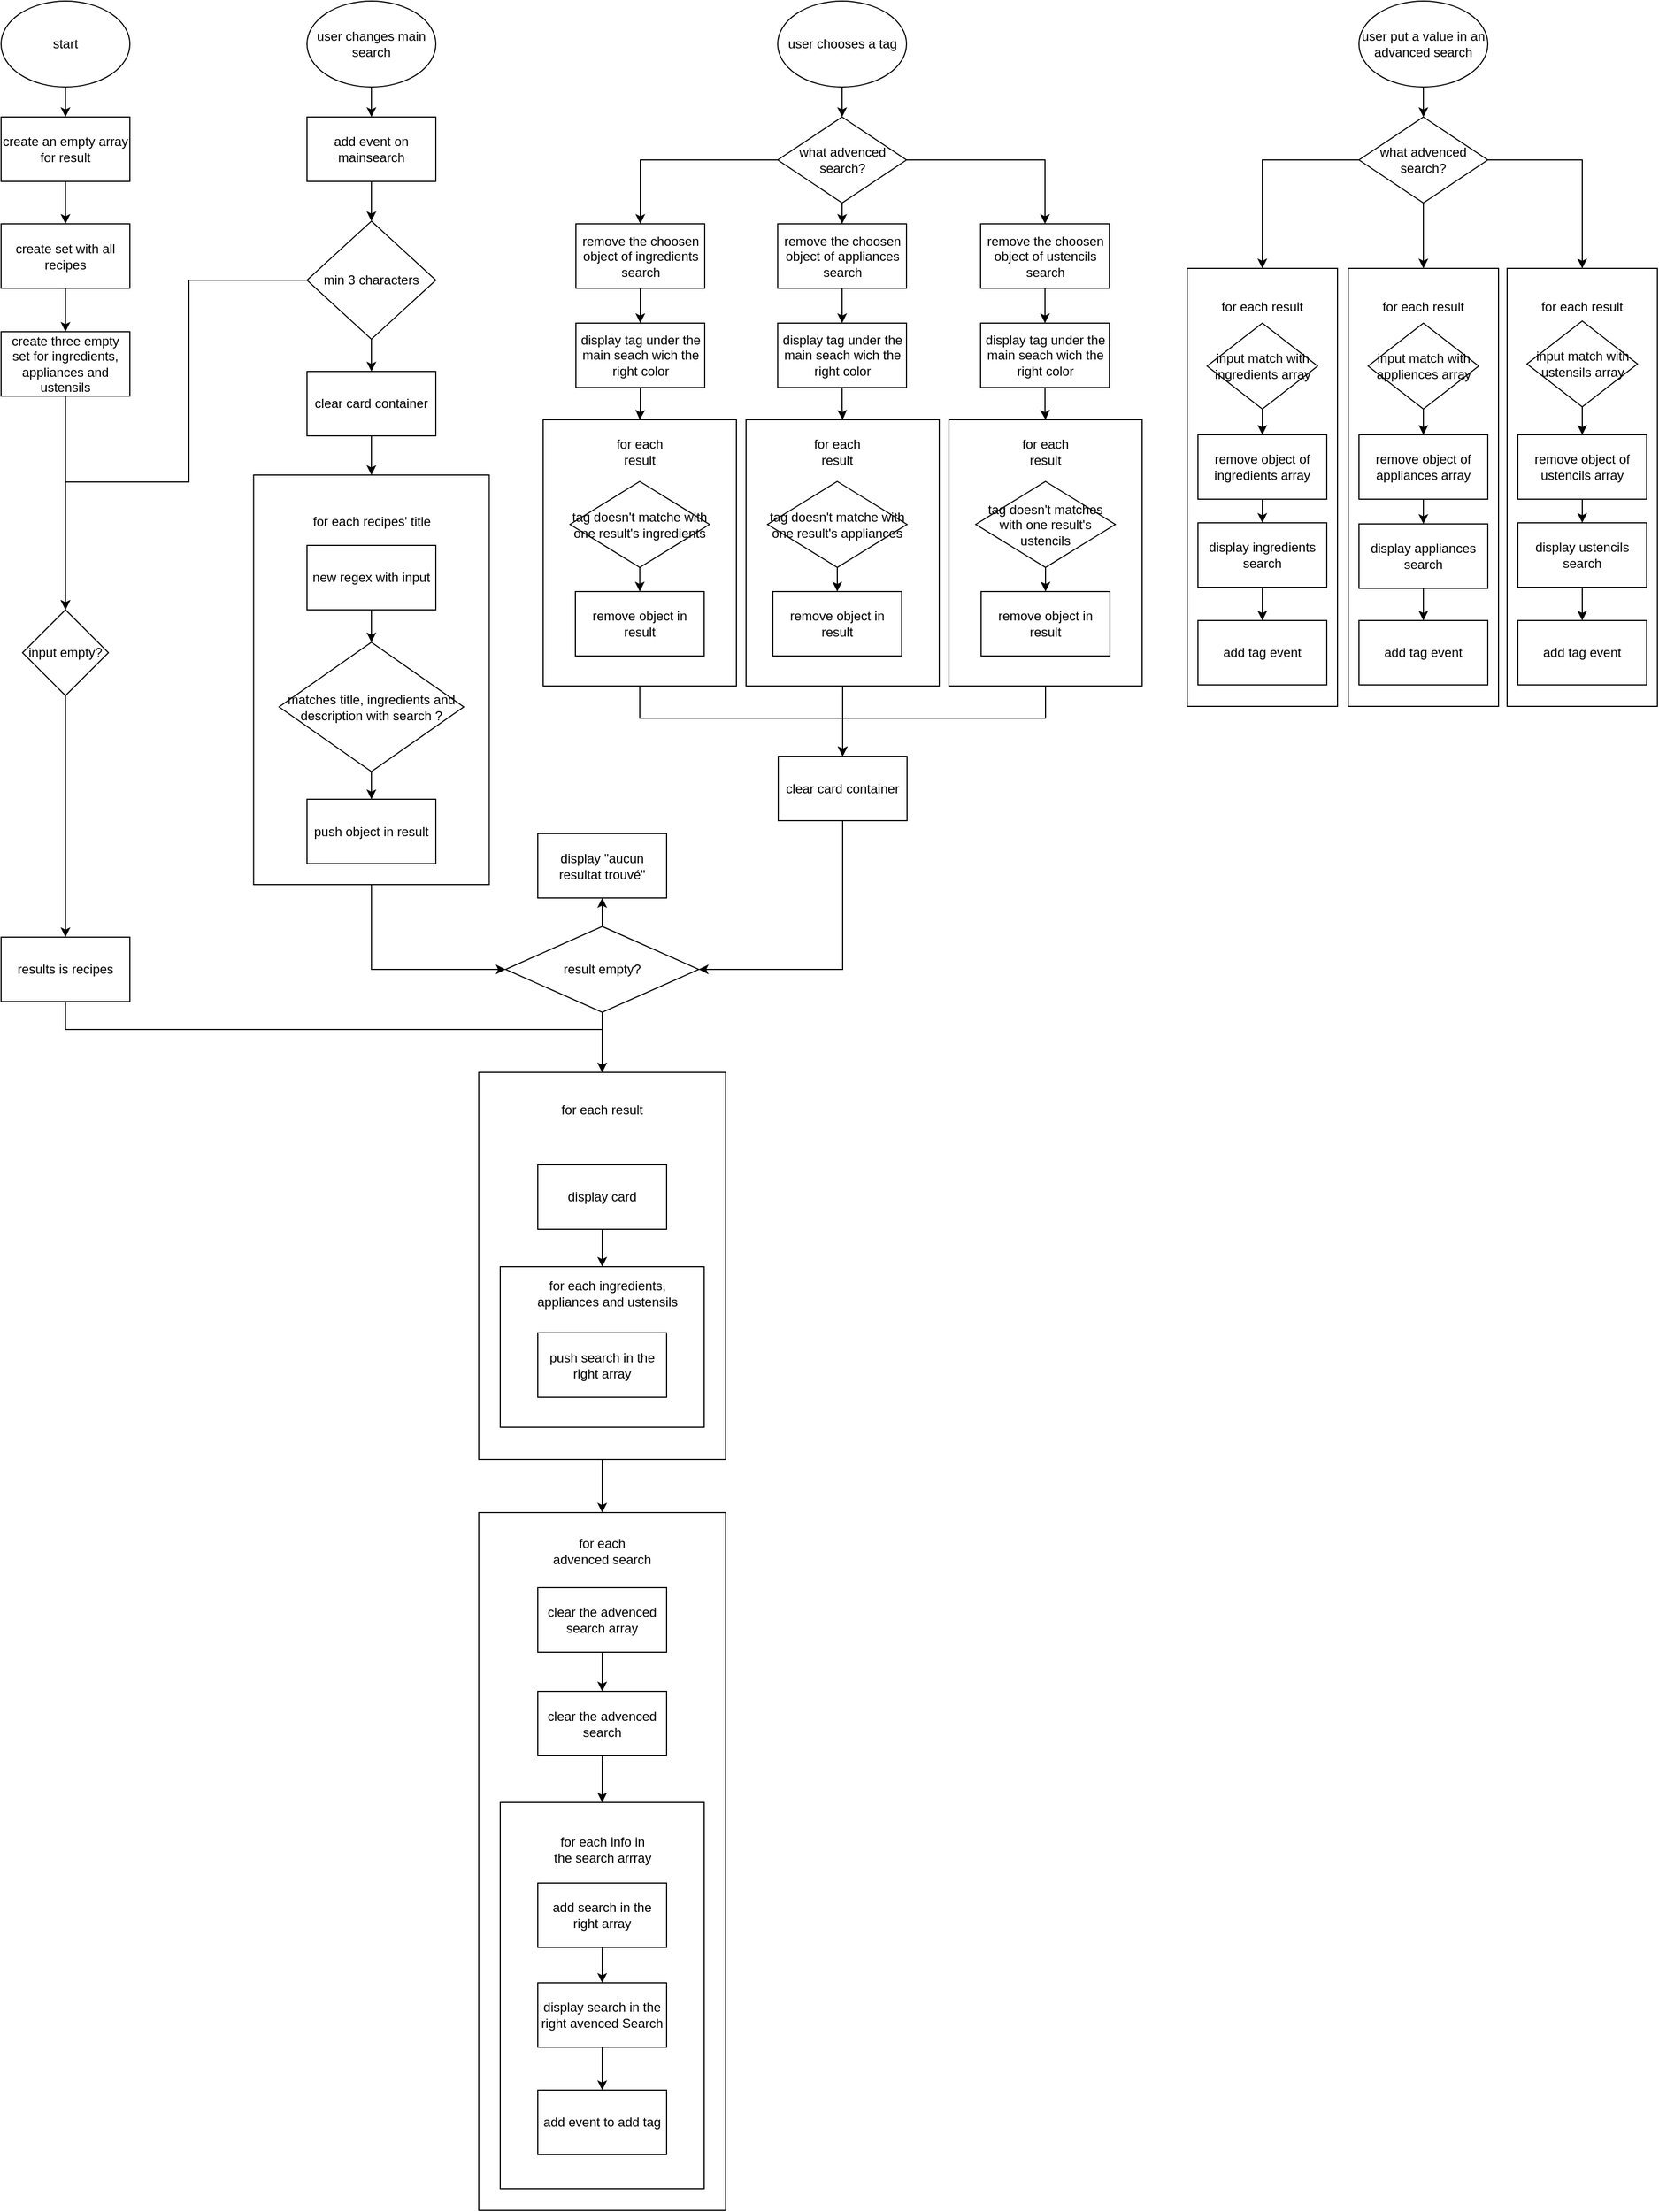 <mxfile version="20.4.0" type="github">
  <diagram id="KbriIt30uOO37H-ZtImf" name="Page-1">
    <mxGraphModel dx="2489" dy="820" grid="1" gridSize="10" guides="1" tooltips="1" connect="1" arrows="1" fold="1" page="1" pageScale="1" pageWidth="827" pageHeight="1169" math="0" shadow="0">
      <root>
        <mxCell id="0" />
        <mxCell id="1" parent="0" />
        <mxCell id="GD-EkiWeGUSdNPSbv1ui-60" value="" style="rounded=0;whiteSpace=wrap;html=1;" parent="1" vertex="1">
          <mxGeometry x="-300" y="1460" width="230" height="650" as="geometry" />
        </mxCell>
        <mxCell id="GD-EkiWeGUSdNPSbv1ui-61" value="" style="rounded=0;whiteSpace=wrap;html=1;" parent="1" vertex="1">
          <mxGeometry x="-280" y="1730" width="190" height="360" as="geometry" />
        </mxCell>
        <mxCell id="bPRLNc360k0DfY17XezS-25" value="" style="rounded=0;whiteSpace=wrap;html=1;" parent="1" vertex="1">
          <mxGeometry x="658" y="301" width="140" height="408" as="geometry" />
        </mxCell>
        <mxCell id="GD-EkiWeGUSdNPSbv1ui-105" style="edgeStyle=orthogonalEdgeStyle;rounded=0;orthogonalLoop=1;jettySize=auto;html=1;entryX=0.5;entryY=0;entryDx=0;entryDy=0;" parent="1" source="zv52WW57KOoIMXaIdccj-19" target="zv52WW57KOoIMXaIdccj-35" edge="1">
          <mxGeometry relative="1" as="geometry" />
        </mxCell>
        <mxCell id="zv52WW57KOoIMXaIdccj-19" value="" style="rounded=0;whiteSpace=wrap;html=1;" parent="1" vertex="1">
          <mxGeometry x="-51" y="442" width="180" height="248" as="geometry" />
        </mxCell>
        <mxCell id="GD-EkiWeGUSdNPSbv1ui-104" style="edgeStyle=orthogonalEdgeStyle;rounded=0;orthogonalLoop=1;jettySize=auto;html=1;entryX=0.5;entryY=0;entryDx=0;entryDy=0;" parent="1" source="zv52WW57KOoIMXaIdccj-16" target="zv52WW57KOoIMXaIdccj-35" edge="1">
          <mxGeometry relative="1" as="geometry">
            <Array as="points">
              <mxPoint x="228" y="720" />
              <mxPoint x="39" y="720" />
            </Array>
          </mxGeometry>
        </mxCell>
        <mxCell id="zv52WW57KOoIMXaIdccj-16" value="" style="rounded=0;whiteSpace=wrap;html=1;" parent="1" vertex="1">
          <mxGeometry x="138" y="442" width="180" height="248" as="geometry" />
        </mxCell>
        <mxCell id="mqzrhjDpJZkHIh7zGOP2-17" style="edgeStyle=orthogonalEdgeStyle;rounded=0;orthogonalLoop=1;jettySize=auto;html=1;entryX=0.5;entryY=0;entryDx=0;entryDy=0;" parent="1" source="mqzrhjDpJZkHIh7zGOP2-1" target="mqzrhjDpJZkHIh7zGOP2-12" edge="1">
          <mxGeometry relative="1" as="geometry" />
        </mxCell>
        <mxCell id="mqzrhjDpJZkHIh7zGOP2-1" value="&lt;div&gt;create set with all recipes&lt;/div&gt;" style="rounded=0;whiteSpace=wrap;html=1;" parent="1" vertex="1">
          <mxGeometry x="-745" y="259.5" width="120" height="60" as="geometry" />
        </mxCell>
        <mxCell id="P4Hiy-ss6rEzcvfLYkJp-1" style="edgeStyle=orthogonalEdgeStyle;rounded=0;orthogonalLoop=1;jettySize=auto;html=1;entryX=0.5;entryY=0;entryDx=0;entryDy=0;" parent="1" source="mqzrhjDpJZkHIh7zGOP2-12" target="r9mYrRiKWhC7KIq7iUfw-1" edge="1">
          <mxGeometry relative="1" as="geometry">
            <mxPoint x="-770" y="910" as="targetPoint" />
          </mxGeometry>
        </mxCell>
        <mxCell id="mqzrhjDpJZkHIh7zGOP2-12" value="create three empty set for ingredients, appliances and ustensils" style="rounded=0;whiteSpace=wrap;html=1;" parent="1" vertex="1">
          <mxGeometry x="-745" y="360" width="120" height="60" as="geometry" />
        </mxCell>
        <mxCell id="zv52WW57KOoIMXaIdccj-59" style="edgeStyle=orthogonalEdgeStyle;rounded=0;orthogonalLoop=1;jettySize=auto;html=1;entryX=0.5;entryY=0;entryDx=0;entryDy=0;" parent="1" source="mqzrhjDpJZkHIh7zGOP2-23" target="mqzrhjDpJZkHIh7zGOP2-1" edge="1">
          <mxGeometry relative="1" as="geometry" />
        </mxCell>
        <mxCell id="mqzrhjDpJZkHIh7zGOP2-23" value="create an empty array for result" style="rounded=0;whiteSpace=wrap;html=1;" parent="1" vertex="1">
          <mxGeometry x="-745" y="160" width="120" height="60" as="geometry" />
        </mxCell>
        <mxCell id="GD-EkiWeGUSdNPSbv1ui-90" style="edgeStyle=orthogonalEdgeStyle;rounded=0;orthogonalLoop=1;jettySize=auto;html=1;entryX=0;entryY=0.5;entryDx=0;entryDy=0;" parent="1" source="mqzrhjDpJZkHIh7zGOP2-24" target="mqzrhjDpJZkHIh7zGOP2-35" edge="1">
          <mxGeometry relative="1" as="geometry">
            <Array as="points">
              <mxPoint x="-400" y="954" />
            </Array>
          </mxGeometry>
        </mxCell>
        <mxCell id="mqzrhjDpJZkHIh7zGOP2-24" value="" style="rounded=0;whiteSpace=wrap;html=1;" parent="1" vertex="1">
          <mxGeometry x="-509.75" y="493.5" width="219.5" height="381.5" as="geometry" />
        </mxCell>
        <mxCell id="P4Hiy-ss6rEzcvfLYkJp-2" style="edgeStyle=orthogonalEdgeStyle;rounded=0;orthogonalLoop=1;jettySize=auto;html=1;" parent="1" source="mqzrhjDpJZkHIh7zGOP2-25" target="mqzrhjDpJZkHIh7zGOP2-29" edge="1">
          <mxGeometry relative="1" as="geometry" />
        </mxCell>
        <mxCell id="mqzrhjDpJZkHIh7zGOP2-25" value="user changes main search" style="ellipse;whiteSpace=wrap;html=1;" parent="1" vertex="1">
          <mxGeometry x="-460" y="52" width="120" height="80" as="geometry" />
        </mxCell>
        <mxCell id="zv52WW57KOoIMXaIdccj-37" style="edgeStyle=orthogonalEdgeStyle;rounded=0;orthogonalLoop=1;jettySize=auto;html=1;entryX=0.5;entryY=0;entryDx=0;entryDy=0;" parent="1" source="mqzrhjDpJZkHIh7zGOP2-26" target="mqzrhjDpJZkHIh7zGOP2-55" edge="1">
          <mxGeometry relative="1" as="geometry" />
        </mxCell>
        <mxCell id="GD-EkiWeGUSdNPSbv1ui-56" style="edgeStyle=orthogonalEdgeStyle;rounded=0;orthogonalLoop=1;jettySize=auto;html=1;entryX=0.5;entryY=0;entryDx=0;entryDy=0;" parent="1" source="mqzrhjDpJZkHIh7zGOP2-26" target="r9mYrRiKWhC7KIq7iUfw-1" edge="1">
          <mxGeometry relative="1" as="geometry">
            <Array as="points">
              <mxPoint x="-570" y="312" />
              <mxPoint x="-570" y="500" />
              <mxPoint x="-685" y="500" />
            </Array>
          </mxGeometry>
        </mxCell>
        <mxCell id="mqzrhjDpJZkHIh7zGOP2-26" value="min 3 characters" style="rhombus;whiteSpace=wrap;html=1;" parent="1" vertex="1">
          <mxGeometry x="-460" y="257" width="120" height="110" as="geometry" />
        </mxCell>
        <mxCell id="lksnL9UNUMyLh9PCi_Ay-3" style="edgeStyle=orthogonalEdgeStyle;rounded=0;orthogonalLoop=1;jettySize=auto;html=1;" parent="1" source="mqzrhjDpJZkHIh7zGOP2-28" target="mqzrhjDpJZkHIh7zGOP2-23" edge="1">
          <mxGeometry relative="1" as="geometry" />
        </mxCell>
        <mxCell id="mqzrhjDpJZkHIh7zGOP2-28" value="start" style="ellipse;whiteSpace=wrap;html=1;" parent="1" vertex="1">
          <mxGeometry x="-745" y="52" width="120" height="80" as="geometry" />
        </mxCell>
        <mxCell id="P4Hiy-ss6rEzcvfLYkJp-3" style="edgeStyle=orthogonalEdgeStyle;rounded=0;orthogonalLoop=1;jettySize=auto;html=1;" parent="1" source="mqzrhjDpJZkHIh7zGOP2-29" target="mqzrhjDpJZkHIh7zGOP2-26" edge="1">
          <mxGeometry relative="1" as="geometry" />
        </mxCell>
        <mxCell id="mqzrhjDpJZkHIh7zGOP2-29" value="add event on mainsearch" style="rounded=0;whiteSpace=wrap;html=1;" parent="1" vertex="1">
          <mxGeometry x="-460" y="160" width="120" height="60" as="geometry" />
        </mxCell>
        <mxCell id="mqzrhjDpJZkHIh7zGOP2-30" value="for each recipes&#39; title" style="text;html=1;strokeColor=none;fillColor=none;align=center;verticalAlign=middle;whiteSpace=wrap;rounded=0;" parent="1" vertex="1">
          <mxGeometry x="-464.5" y="522" width="129" height="30" as="geometry" />
        </mxCell>
        <mxCell id="GD-EkiWeGUSdNPSbv1ui-3" style="edgeStyle=orthogonalEdgeStyle;rounded=0;orthogonalLoop=1;jettySize=auto;html=1;entryX=0.5;entryY=0;entryDx=0;entryDy=0;" parent="1" source="mqzrhjDpJZkHIh7zGOP2-33" target="mqzrhjDpJZkHIh7zGOP2-34" edge="1">
          <mxGeometry relative="1" as="geometry" />
        </mxCell>
        <mxCell id="mqzrhjDpJZkHIh7zGOP2-33" value="matches title, ingredients and description with search ?" style="rhombus;whiteSpace=wrap;html=1;" parent="1" vertex="1">
          <mxGeometry x="-486" y="649.25" width="172" height="120.5" as="geometry" />
        </mxCell>
        <mxCell id="mqzrhjDpJZkHIh7zGOP2-34" value="push object in result" style="rounded=0;whiteSpace=wrap;html=1;" parent="1" vertex="1">
          <mxGeometry x="-460" y="795.5" width="120" height="60" as="geometry" />
        </mxCell>
        <mxCell id="GD-EkiWeGUSdNPSbv1ui-87" style="edgeStyle=orthogonalEdgeStyle;rounded=0;orthogonalLoop=1;jettySize=auto;html=1;exitX=0.5;exitY=1;exitDx=0;exitDy=0;entryX=0.5;entryY=0;entryDx=0;entryDy=0;" parent="1" source="mqzrhjDpJZkHIh7zGOP2-35" target="GD-EkiWeGUSdNPSbv1ui-29" edge="1">
          <mxGeometry relative="1" as="geometry" />
        </mxCell>
        <mxCell id="GD-EkiWeGUSdNPSbv1ui-88" style="edgeStyle=orthogonalEdgeStyle;rounded=0;orthogonalLoop=1;jettySize=auto;html=1;entryX=0.5;entryY=1;entryDx=0;entryDy=0;" parent="1" source="mqzrhjDpJZkHIh7zGOP2-35" target="mqzrhjDpJZkHIh7zGOP2-50" edge="1">
          <mxGeometry relative="1" as="geometry" />
        </mxCell>
        <mxCell id="mqzrhjDpJZkHIh7zGOP2-35" value="result empty?" style="rhombus;whiteSpace=wrap;html=1;" parent="1" vertex="1">
          <mxGeometry x="-275" y="914" width="180" height="80" as="geometry" />
        </mxCell>
        <mxCell id="mqzrhjDpJZkHIh7zGOP2-50" value="display &quot;aucun resultat trouvé&quot;" style="rounded=0;whiteSpace=wrap;html=1;" parent="1" vertex="1">
          <mxGeometry x="-245" y="827.5" width="120" height="60" as="geometry" />
        </mxCell>
        <mxCell id="zv52WW57KOoIMXaIdccj-38" style="edgeStyle=orthogonalEdgeStyle;rounded=0;orthogonalLoop=1;jettySize=auto;html=1;entryX=0.5;entryY=0;entryDx=0;entryDy=0;" parent="1" source="mqzrhjDpJZkHIh7zGOP2-55" target="mqzrhjDpJZkHIh7zGOP2-24" edge="1">
          <mxGeometry relative="1" as="geometry" />
        </mxCell>
        <mxCell id="mqzrhjDpJZkHIh7zGOP2-55" value="clear card container" style="rounded=0;whiteSpace=wrap;html=1;" parent="1" vertex="1">
          <mxGeometry x="-460" y="397" width="120" height="60" as="geometry" />
        </mxCell>
        <mxCell id="GD-EkiWeGUSdNPSbv1ui-1" style="edgeStyle=orthogonalEdgeStyle;rounded=0;orthogonalLoop=1;jettySize=auto;html=1;" parent="1" source="fjJYmc49j2NE75L-PbKI-1" target="bPRLNc360k0DfY17XezS-19" edge="1">
          <mxGeometry relative="1" as="geometry" />
        </mxCell>
        <mxCell id="fjJYmc49j2NE75L-PbKI-1" value="user put a value in an advanced search" style="ellipse;whiteSpace=wrap;html=1;" parent="1" vertex="1">
          <mxGeometry x="520" y="52" width="120" height="80" as="geometry" />
        </mxCell>
        <mxCell id="fjJYmc49j2NE75L-PbKI-5" value="" style="rounded=0;whiteSpace=wrap;html=1;" parent="1" vertex="1">
          <mxGeometry x="360" y="301" width="140" height="408" as="geometry" />
        </mxCell>
        <mxCell id="GD-EkiWeGUSdNPSbv1ui-6" style="edgeStyle=orthogonalEdgeStyle;rounded=0;orthogonalLoop=1;jettySize=auto;html=1;entryX=0.5;entryY=0;entryDx=0;entryDy=0;" parent="1" source="fjJYmc49j2NE75L-PbKI-4" target="bPRLNc360k0DfY17XezS-15" edge="1">
          <mxGeometry relative="1" as="geometry" />
        </mxCell>
        <mxCell id="fjJYmc49j2NE75L-PbKI-4" value="input match with ingredients array" style="rhombus;whiteSpace=wrap;html=1;" parent="1" vertex="1">
          <mxGeometry x="378.5" y="352" width="103" height="80" as="geometry" />
        </mxCell>
        <mxCell id="zv52WW57KOoIMXaIdccj-53" style="edgeStyle=orthogonalEdgeStyle;rounded=0;orthogonalLoop=1;jettySize=auto;html=1;" parent="1" source="fjJYmc49j2NE75L-PbKI-9" target="zv52WW57KOoIMXaIdccj-6" edge="1">
          <mxGeometry relative="1" as="geometry" />
        </mxCell>
        <mxCell id="fjJYmc49j2NE75L-PbKI-9" value="user chooses a tag" style="ellipse;whiteSpace=wrap;html=1;" parent="1" vertex="1">
          <mxGeometry x="-21.5" y="52" width="120" height="80" as="geometry" />
        </mxCell>
        <mxCell id="zv52WW57KOoIMXaIdccj-50" style="edgeStyle=orthogonalEdgeStyle;rounded=0;orthogonalLoop=1;jettySize=auto;html=1;entryX=0.5;entryY=0;entryDx=0;entryDy=0;" parent="1" source="fjJYmc49j2NE75L-PbKI-11" target="zv52WW57KOoIMXaIdccj-3" edge="1">
          <mxGeometry relative="1" as="geometry" />
        </mxCell>
        <mxCell id="fjJYmc49j2NE75L-PbKI-11" value="display tag under the main seach wich the right color" style="rounded=0;whiteSpace=wrap;html=1;" parent="1" vertex="1">
          <mxGeometry x="-209.5" y="352" width="120" height="60" as="geometry" />
        </mxCell>
        <mxCell id="zv52WW57KOoIMXaIdccj-44" style="edgeStyle=orthogonalEdgeStyle;rounded=0;orthogonalLoop=1;jettySize=auto;html=1;entryX=0.5;entryY=0;entryDx=0;entryDy=0;" parent="1" source="fjJYmc49j2NE75L-PbKI-12" target="fjJYmc49j2NE75L-PbKI-11" edge="1">
          <mxGeometry relative="1" as="geometry" />
        </mxCell>
        <mxCell id="fjJYmc49j2NE75L-PbKI-12" value="remove the choosen object of ingredients search" style="rounded=0;whiteSpace=wrap;html=1;" parent="1" vertex="1">
          <mxGeometry x="-209.5" y="259.5" width="120" height="60" as="geometry" />
        </mxCell>
        <mxCell id="GD-EkiWeGUSdNPSbv1ui-102" style="edgeStyle=orthogonalEdgeStyle;rounded=0;orthogonalLoop=1;jettySize=auto;html=1;" parent="1" source="zv52WW57KOoIMXaIdccj-3" target="zv52WW57KOoIMXaIdccj-35" edge="1">
          <mxGeometry relative="1" as="geometry">
            <Array as="points">
              <mxPoint x="-150" y="720" />
              <mxPoint x="39" y="720" />
            </Array>
          </mxGeometry>
        </mxCell>
        <mxCell id="zv52WW57KOoIMXaIdccj-3" value="" style="rounded=0;whiteSpace=wrap;html=1;" parent="1" vertex="1">
          <mxGeometry x="-240" y="442" width="180" height="248" as="geometry" />
        </mxCell>
        <mxCell id="zv52WW57KOoIMXaIdccj-5" value="for each result" style="text;html=1;strokeColor=none;fillColor=none;align=center;verticalAlign=middle;whiteSpace=wrap;rounded=0;" parent="1" vertex="1">
          <mxGeometry x="-180" y="457" width="60" height="30" as="geometry" />
        </mxCell>
        <mxCell id="zv52WW57KOoIMXaIdccj-22" style="edgeStyle=orthogonalEdgeStyle;rounded=0;orthogonalLoop=1;jettySize=auto;html=1;entryX=0.5;entryY=0;entryDx=0;entryDy=0;" parent="1" source="zv52WW57KOoIMXaIdccj-6" target="fjJYmc49j2NE75L-PbKI-12" edge="1">
          <mxGeometry relative="1" as="geometry" />
        </mxCell>
        <mxCell id="zv52WW57KOoIMXaIdccj-23" style="edgeStyle=orthogonalEdgeStyle;rounded=0;orthogonalLoop=1;jettySize=auto;html=1;" parent="1" source="zv52WW57KOoIMXaIdccj-6" target="zv52WW57KOoIMXaIdccj-8" edge="1">
          <mxGeometry relative="1" as="geometry" />
        </mxCell>
        <mxCell id="zv52WW57KOoIMXaIdccj-24" style="edgeStyle=orthogonalEdgeStyle;rounded=0;orthogonalLoop=1;jettySize=auto;html=1;" parent="1" source="zv52WW57KOoIMXaIdccj-6" target="zv52WW57KOoIMXaIdccj-7" edge="1">
          <mxGeometry relative="1" as="geometry" />
        </mxCell>
        <mxCell id="zv52WW57KOoIMXaIdccj-6" value="what advenced search?" style="rhombus;whiteSpace=wrap;html=1;" parent="1" vertex="1">
          <mxGeometry x="-21.5" y="160" width="120" height="80" as="geometry" />
        </mxCell>
        <mxCell id="zv52WW57KOoIMXaIdccj-45" value="" style="edgeStyle=orthogonalEdgeStyle;rounded=0;orthogonalLoop=1;jettySize=auto;html=1;" parent="1" source="zv52WW57KOoIMXaIdccj-7" target="zv52WW57KOoIMXaIdccj-27" edge="1">
          <mxGeometry relative="1" as="geometry" />
        </mxCell>
        <mxCell id="zv52WW57KOoIMXaIdccj-7" value="remove the choosen object of appliances search" style="rounded=0;whiteSpace=wrap;html=1;" parent="1" vertex="1">
          <mxGeometry x="-21.5" y="259.5" width="120" height="60" as="geometry" />
        </mxCell>
        <mxCell id="zv52WW57KOoIMXaIdccj-46" style="edgeStyle=orthogonalEdgeStyle;rounded=0;orthogonalLoop=1;jettySize=auto;html=1;" parent="1" source="zv52WW57KOoIMXaIdccj-8" target="zv52WW57KOoIMXaIdccj-26" edge="1">
          <mxGeometry relative="1" as="geometry" />
        </mxCell>
        <mxCell id="zv52WW57KOoIMXaIdccj-8" value="remove the choosen object of ustencils search" style="rounded=0;whiteSpace=wrap;html=1;" parent="1" vertex="1">
          <mxGeometry x="167.5" y="259.5" width="120" height="60" as="geometry" />
        </mxCell>
        <mxCell id="zv52WW57KOoIMXaIdccj-56" style="edgeStyle=orthogonalEdgeStyle;rounded=0;orthogonalLoop=1;jettySize=auto;html=1;" parent="1" source="zv52WW57KOoIMXaIdccj-9" target="zv52WW57KOoIMXaIdccj-32" edge="1">
          <mxGeometry relative="1" as="geometry" />
        </mxCell>
        <mxCell id="zv52WW57KOoIMXaIdccj-9" value="tag doesn&#39;t matche with one result&#39;s ingredients" style="rhombus;whiteSpace=wrap;html=1;" parent="1" vertex="1">
          <mxGeometry x="-215" y="499.5" width="130" height="80" as="geometry" />
        </mxCell>
        <mxCell id="zv52WW57KOoIMXaIdccj-17" value="for each result" style="text;html=1;strokeColor=none;fillColor=none;align=center;verticalAlign=middle;whiteSpace=wrap;rounded=0;" parent="1" vertex="1">
          <mxGeometry x="198" y="457" width="60" height="30" as="geometry" />
        </mxCell>
        <mxCell id="zv52WW57KOoIMXaIdccj-55" style="edgeStyle=orthogonalEdgeStyle;rounded=0;orthogonalLoop=1;jettySize=auto;html=1;" parent="1" source="zv52WW57KOoIMXaIdccj-18" target="zv52WW57KOoIMXaIdccj-34" edge="1">
          <mxGeometry relative="1" as="geometry" />
        </mxCell>
        <mxCell id="zv52WW57KOoIMXaIdccj-18" value="tag doesn&#39;t matches with one result&#39;s ustencils" style="rhombus;whiteSpace=wrap;html=1;" parent="1" vertex="1">
          <mxGeometry x="163" y="499.5" width="130" height="80" as="geometry" />
        </mxCell>
        <mxCell id="zv52WW57KOoIMXaIdccj-20" value="for each result" style="text;html=1;strokeColor=none;fillColor=none;align=center;verticalAlign=middle;whiteSpace=wrap;rounded=0;" parent="1" vertex="1">
          <mxGeometry x="4" y="457" width="60" height="30" as="geometry" />
        </mxCell>
        <mxCell id="zv52WW57KOoIMXaIdccj-54" style="edgeStyle=orthogonalEdgeStyle;rounded=0;orthogonalLoop=1;jettySize=auto;html=1;entryX=0.5;entryY=0;entryDx=0;entryDy=0;" parent="1" source="zv52WW57KOoIMXaIdccj-21" target="zv52WW57KOoIMXaIdccj-33" edge="1">
          <mxGeometry relative="1" as="geometry" />
        </mxCell>
        <mxCell id="zv52WW57KOoIMXaIdccj-21" value="tag doesn&#39;t matche with one result&#39;s appliances" style="rhombus;whiteSpace=wrap;html=1;" parent="1" vertex="1">
          <mxGeometry x="-31" y="499.5" width="130" height="80" as="geometry" />
        </mxCell>
        <mxCell id="zv52WW57KOoIMXaIdccj-48" style="edgeStyle=orthogonalEdgeStyle;rounded=0;orthogonalLoop=1;jettySize=auto;html=1;entryX=0.5;entryY=0;entryDx=0;entryDy=0;" parent="1" source="zv52WW57KOoIMXaIdccj-26" target="zv52WW57KOoIMXaIdccj-16" edge="1">
          <mxGeometry relative="1" as="geometry" />
        </mxCell>
        <mxCell id="zv52WW57KOoIMXaIdccj-26" value="display tag under the main seach wich the right color" style="rounded=0;whiteSpace=wrap;html=1;" parent="1" vertex="1">
          <mxGeometry x="167.5" y="352" width="120" height="60" as="geometry" />
        </mxCell>
        <mxCell id="zv52WW57KOoIMXaIdccj-49" style="edgeStyle=orthogonalEdgeStyle;rounded=0;orthogonalLoop=1;jettySize=auto;html=1;entryX=0.5;entryY=0;entryDx=0;entryDy=0;" parent="1" source="zv52WW57KOoIMXaIdccj-27" target="zv52WW57KOoIMXaIdccj-19" edge="1">
          <mxGeometry relative="1" as="geometry" />
        </mxCell>
        <mxCell id="zv52WW57KOoIMXaIdccj-27" value="display tag under the main seach wich the right color" style="rounded=0;whiteSpace=wrap;html=1;" parent="1" vertex="1">
          <mxGeometry x="-21.5" y="352" width="120" height="60" as="geometry" />
        </mxCell>
        <mxCell id="zv52WW57KOoIMXaIdccj-31" value="for each result" style="text;html=1;strokeColor=none;fillColor=none;align=center;verticalAlign=middle;whiteSpace=wrap;rounded=0;" parent="1" vertex="1">
          <mxGeometry x="390" y="322" width="80" height="30" as="geometry" />
        </mxCell>
        <mxCell id="zv52WW57KOoIMXaIdccj-32" value="remove object in result" style="rounded=0;whiteSpace=wrap;html=1;" parent="1" vertex="1">
          <mxGeometry x="-210" y="602" width="120" height="60" as="geometry" />
        </mxCell>
        <mxCell id="zv52WW57KOoIMXaIdccj-33" value="remove object in result" style="rounded=0;whiteSpace=wrap;html=1;" parent="1" vertex="1">
          <mxGeometry x="-26" y="602" width="120" height="60" as="geometry" />
        </mxCell>
        <mxCell id="zv52WW57KOoIMXaIdccj-34" value="remove object in result" style="rounded=0;whiteSpace=wrap;html=1;" parent="1" vertex="1">
          <mxGeometry x="168" y="602" width="120" height="60" as="geometry" />
        </mxCell>
        <mxCell id="GD-EkiWeGUSdNPSbv1ui-86" style="edgeStyle=orthogonalEdgeStyle;rounded=0;orthogonalLoop=1;jettySize=auto;html=1;exitX=0.5;exitY=1;exitDx=0;exitDy=0;entryX=1;entryY=0.5;entryDx=0;entryDy=0;" parent="1" source="zv52WW57KOoIMXaIdccj-35" target="mqzrhjDpJZkHIh7zGOP2-35" edge="1">
          <mxGeometry relative="1" as="geometry" />
        </mxCell>
        <mxCell id="zv52WW57KOoIMXaIdccj-35" value="clear card container" style="rounded=0;whiteSpace=wrap;html=1;" parent="1" vertex="1">
          <mxGeometry x="-21" y="755.5" width="120" height="60" as="geometry" />
        </mxCell>
        <mxCell id="GD-EkiWeGUSdNPSbv1ui-5" style="edgeStyle=orthogonalEdgeStyle;rounded=0;orthogonalLoop=1;jettySize=auto;html=1;" parent="1" source="bPRLNc360k0DfY17XezS-15" target="bPRLNc360k0DfY17XezS-28" edge="1">
          <mxGeometry relative="1" as="geometry" />
        </mxCell>
        <mxCell id="bPRLNc360k0DfY17XezS-15" value="remove object of ingredients array" style="rounded=0;whiteSpace=wrap;html=1;" parent="1" vertex="1">
          <mxGeometry x="370" y="456" width="120" height="60" as="geometry" />
        </mxCell>
        <mxCell id="bPRLNc360k0DfY17XezS-34" style="edgeStyle=orthogonalEdgeStyle;rounded=0;orthogonalLoop=1;jettySize=auto;html=1;entryX=0.5;entryY=0;entryDx=0;entryDy=0;" parent="1" source="bPRLNc360k0DfY17XezS-19" target="bPRLNc360k0DfY17XezS-22" edge="1">
          <mxGeometry relative="1" as="geometry" />
        </mxCell>
        <mxCell id="bPRLNc360k0DfY17XezS-35" style="edgeStyle=orthogonalEdgeStyle;rounded=0;orthogonalLoop=1;jettySize=auto;html=1;entryX=0.5;entryY=0;entryDx=0;entryDy=0;" parent="1" source="bPRLNc360k0DfY17XezS-19" target="fjJYmc49j2NE75L-PbKI-5" edge="1">
          <mxGeometry relative="1" as="geometry" />
        </mxCell>
        <mxCell id="bPRLNc360k0DfY17XezS-36" style="edgeStyle=orthogonalEdgeStyle;rounded=0;orthogonalLoop=1;jettySize=auto;html=1;entryX=0.5;entryY=0;entryDx=0;entryDy=0;" parent="1" source="bPRLNc360k0DfY17XezS-19" target="bPRLNc360k0DfY17XezS-25" edge="1">
          <mxGeometry relative="1" as="geometry" />
        </mxCell>
        <mxCell id="bPRLNc360k0DfY17XezS-19" value="what advenced search?" style="rhombus;whiteSpace=wrap;html=1;" parent="1" vertex="1">
          <mxGeometry x="520" y="160" width="120" height="80" as="geometry" />
        </mxCell>
        <mxCell id="GD-EkiWeGUSdNPSbv1ui-12" style="edgeStyle=orthogonalEdgeStyle;rounded=0;orthogonalLoop=1;jettySize=auto;html=1;" parent="1" source="bPRLNc360k0DfY17XezS-21" target="bPRLNc360k0DfY17XezS-29" edge="1">
          <mxGeometry relative="1" as="geometry" />
        </mxCell>
        <mxCell id="bPRLNc360k0DfY17XezS-21" value="remove object of ustencils array" style="rounded=0;whiteSpace=wrap;html=1;" parent="1" vertex="1">
          <mxGeometry x="668" y="456" width="120" height="60" as="geometry" />
        </mxCell>
        <mxCell id="bPRLNc360k0DfY17XezS-22" value="" style="rounded=0;whiteSpace=wrap;html=1;" parent="1" vertex="1">
          <mxGeometry x="510" y="301" width="140" height="408" as="geometry" />
        </mxCell>
        <mxCell id="GD-EkiWeGUSdNPSbv1ui-8" style="edgeStyle=orthogonalEdgeStyle;rounded=0;orthogonalLoop=1;jettySize=auto;html=1;" parent="1" source="bPRLNc360k0DfY17XezS-23" target="bPRLNc360k0DfY17XezS-20" edge="1">
          <mxGeometry relative="1" as="geometry" />
        </mxCell>
        <mxCell id="bPRLNc360k0DfY17XezS-23" value="input match with appliences array" style="rhombus;whiteSpace=wrap;html=1;" parent="1" vertex="1">
          <mxGeometry x="528.5" y="352" width="103" height="80" as="geometry" />
        </mxCell>
        <mxCell id="bPRLNc360k0DfY17XezS-24" value="for each result" style="text;html=1;strokeColor=none;fillColor=none;align=center;verticalAlign=middle;whiteSpace=wrap;rounded=0;" parent="1" vertex="1">
          <mxGeometry x="540" y="322" width="80" height="30" as="geometry" />
        </mxCell>
        <mxCell id="GD-EkiWeGUSdNPSbv1ui-9" style="edgeStyle=orthogonalEdgeStyle;rounded=0;orthogonalLoop=1;jettySize=auto;html=1;" parent="1" source="bPRLNc360k0DfY17XezS-20" target="bPRLNc360k0DfY17XezS-30" edge="1">
          <mxGeometry relative="1" as="geometry" />
        </mxCell>
        <mxCell id="bPRLNc360k0DfY17XezS-20" value="remove object of appliances array" style="rounded=0;whiteSpace=wrap;html=1;" parent="1" vertex="1">
          <mxGeometry x="520" y="456" width="120" height="60" as="geometry" />
        </mxCell>
        <mxCell id="GD-EkiWeGUSdNPSbv1ui-7" style="edgeStyle=orthogonalEdgeStyle;rounded=0;orthogonalLoop=1;jettySize=auto;html=1;" parent="1" source="bPRLNc360k0DfY17XezS-26" target="bPRLNc360k0DfY17XezS-21" edge="1">
          <mxGeometry relative="1" as="geometry" />
        </mxCell>
        <mxCell id="bPRLNc360k0DfY17XezS-26" value="input match with ustensils array" style="rhombus;whiteSpace=wrap;html=1;" parent="1" vertex="1">
          <mxGeometry x="676.5" y="350" width="103" height="80" as="geometry" />
        </mxCell>
        <mxCell id="bPRLNc360k0DfY17XezS-27" value="for each result" style="text;html=1;strokeColor=none;fillColor=none;align=center;verticalAlign=middle;whiteSpace=wrap;rounded=0;" parent="1" vertex="1">
          <mxGeometry x="688" y="322" width="80" height="30" as="geometry" />
        </mxCell>
        <mxCell id="GD-EkiWeGUSdNPSbv1ui-4" style="edgeStyle=orthogonalEdgeStyle;rounded=0;orthogonalLoop=1;jettySize=auto;html=1;entryX=0.5;entryY=0;entryDx=0;entryDy=0;" parent="1" source="bPRLNc360k0DfY17XezS-28" target="bPRLNc360k0DfY17XezS-31" edge="1">
          <mxGeometry relative="1" as="geometry" />
        </mxCell>
        <mxCell id="bPRLNc360k0DfY17XezS-28" value="display ingredients search" style="rounded=0;whiteSpace=wrap;html=1;" parent="1" vertex="1">
          <mxGeometry x="370" y="538" width="120" height="60" as="geometry" />
        </mxCell>
        <mxCell id="GD-EkiWeGUSdNPSbv1ui-13" style="edgeStyle=orthogonalEdgeStyle;rounded=0;orthogonalLoop=1;jettySize=auto;html=1;entryX=0.5;entryY=0;entryDx=0;entryDy=0;" parent="1" source="bPRLNc360k0DfY17XezS-29" target="bPRLNc360k0DfY17XezS-32" edge="1">
          <mxGeometry relative="1" as="geometry" />
        </mxCell>
        <mxCell id="bPRLNc360k0DfY17XezS-29" value="display ustencils search" style="rounded=0;whiteSpace=wrap;html=1;" parent="1" vertex="1">
          <mxGeometry x="668" y="538" width="120" height="60" as="geometry" />
        </mxCell>
        <mxCell id="GD-EkiWeGUSdNPSbv1ui-11" style="edgeStyle=orthogonalEdgeStyle;rounded=0;orthogonalLoop=1;jettySize=auto;html=1;" parent="1" source="bPRLNc360k0DfY17XezS-30" target="bPRLNc360k0DfY17XezS-33" edge="1">
          <mxGeometry relative="1" as="geometry" />
        </mxCell>
        <mxCell id="bPRLNc360k0DfY17XezS-30" value="display appliances search" style="rounded=0;whiteSpace=wrap;html=1;" parent="1" vertex="1">
          <mxGeometry x="520" y="539" width="120" height="60" as="geometry" />
        </mxCell>
        <mxCell id="bPRLNc360k0DfY17XezS-31" value="add tag event" style="rounded=0;whiteSpace=wrap;html=1;" parent="1" vertex="1">
          <mxGeometry x="370" y="629" width="120" height="60" as="geometry" />
        </mxCell>
        <mxCell id="bPRLNc360k0DfY17XezS-32" value="add tag event" style="rounded=0;whiteSpace=wrap;html=1;" parent="1" vertex="1">
          <mxGeometry x="668" y="629" width="120" height="60" as="geometry" />
        </mxCell>
        <mxCell id="bPRLNc360k0DfY17XezS-33" value="add tag event" style="rounded=0;whiteSpace=wrap;html=1;" parent="1" vertex="1">
          <mxGeometry x="520" y="629" width="120" height="60" as="geometry" />
        </mxCell>
        <mxCell id="GD-EkiWeGUSdNPSbv1ui-65" style="edgeStyle=orthogonalEdgeStyle;rounded=0;orthogonalLoop=1;jettySize=auto;html=1;entryX=0.5;entryY=0;entryDx=0;entryDy=0;" parent="1" source="GD-EkiWeGUSdNPSbv1ui-29" target="GD-EkiWeGUSdNPSbv1ui-60" edge="1">
          <mxGeometry relative="1" as="geometry" />
        </mxCell>
        <mxCell id="GD-EkiWeGUSdNPSbv1ui-29" value="" style="rounded=0;whiteSpace=wrap;html=1;" parent="1" vertex="1">
          <mxGeometry x="-300" y="1050" width="230" height="360.5" as="geometry" />
        </mxCell>
        <mxCell id="GD-EkiWeGUSdNPSbv1ui-30" value="for each result" style="text;html=1;strokeColor=none;fillColor=none;align=center;verticalAlign=middle;whiteSpace=wrap;rounded=0;" parent="1" vertex="1">
          <mxGeometry x="-225" y="1070" width="80" height="30" as="geometry" />
        </mxCell>
        <mxCell id="GD-EkiWeGUSdNPSbv1ui-31" style="edgeStyle=orthogonalEdgeStyle;rounded=0;orthogonalLoop=1;jettySize=auto;html=1;entryX=0.5;entryY=0;entryDx=0;entryDy=0;" parent="1" source="GD-EkiWeGUSdNPSbv1ui-32" target="GD-EkiWeGUSdNPSbv1ui-33" edge="1">
          <mxGeometry relative="1" as="geometry" />
        </mxCell>
        <mxCell id="GD-EkiWeGUSdNPSbv1ui-32" value="display card" style="rounded=0;whiteSpace=wrap;html=1;" parent="1" vertex="1">
          <mxGeometry x="-245" y="1136" width="120" height="60" as="geometry" />
        </mxCell>
        <mxCell id="GD-EkiWeGUSdNPSbv1ui-33" value="" style="rounded=0;whiteSpace=wrap;html=1;" parent="1" vertex="1">
          <mxGeometry x="-280" y="1231" width="190" height="149.5" as="geometry" />
        </mxCell>
        <mxCell id="GD-EkiWeGUSdNPSbv1ui-34" value="for each ingredients, appliances and ustensils" style="text;html=1;strokeColor=none;fillColor=none;align=center;verticalAlign=middle;whiteSpace=wrap;rounded=0;" parent="1" vertex="1">
          <mxGeometry x="-255" y="1241" width="150" height="30" as="geometry" />
        </mxCell>
        <mxCell id="GD-EkiWeGUSdNPSbv1ui-36" value="add event to add tag" style="rounded=0;whiteSpace=wrap;html=1;" parent="1" vertex="1">
          <mxGeometry x="-245" y="1998" width="120" height="60" as="geometry" />
        </mxCell>
        <mxCell id="GD-EkiWeGUSdNPSbv1ui-37" value="for each info in the search arrray" style="text;html=1;strokeColor=none;fillColor=none;align=center;verticalAlign=middle;whiteSpace=wrap;rounded=0;" parent="1" vertex="1">
          <mxGeometry x="-232.5" y="1758.5" width="95" height="30" as="geometry" />
        </mxCell>
        <mxCell id="GD-EkiWeGUSdNPSbv1ui-113" style="edgeStyle=orthogonalEdgeStyle;rounded=0;orthogonalLoop=1;jettySize=auto;html=1;" parent="1" source="GD-EkiWeGUSdNPSbv1ui-38" target="GD-EkiWeGUSdNPSbv1ui-36" edge="1">
          <mxGeometry relative="1" as="geometry" />
        </mxCell>
        <mxCell id="GD-EkiWeGUSdNPSbv1ui-38" value="display search in the right avenced Search" style="rounded=0;whiteSpace=wrap;html=1;" parent="1" vertex="1">
          <mxGeometry x="-245" y="1898" width="120" height="60" as="geometry" />
        </mxCell>
        <mxCell id="GD-EkiWeGUSdNPSbv1ui-39" value="push search in the right array" style="rounded=0;whiteSpace=wrap;html=1;" parent="1" vertex="1">
          <mxGeometry x="-245" y="1292.5" width="120" height="60" as="geometry" />
        </mxCell>
        <mxCell id="GD-EkiWeGUSdNPSbv1ui-112" style="edgeStyle=orthogonalEdgeStyle;rounded=0;orthogonalLoop=1;jettySize=auto;html=1;entryX=0.5;entryY=0;entryDx=0;entryDy=0;" parent="1" source="GD-EkiWeGUSdNPSbv1ui-40" target="GD-EkiWeGUSdNPSbv1ui-38" edge="1">
          <mxGeometry relative="1" as="geometry" />
        </mxCell>
        <mxCell id="GD-EkiWeGUSdNPSbv1ui-40" value="add search in the right array" style="rounded=0;whiteSpace=wrap;html=1;" parent="1" vertex="1">
          <mxGeometry x="-245" y="1805" width="120" height="60" as="geometry" />
        </mxCell>
        <mxCell id="GD-EkiWeGUSdNPSbv1ui-58" style="edgeStyle=orthogonalEdgeStyle;rounded=0;orthogonalLoop=1;jettySize=auto;html=1;entryX=0.5;entryY=0;entryDx=0;entryDy=0;" parent="1" source="GD-EkiWeGUSdNPSbv1ui-57" target="mqzrhjDpJZkHIh7zGOP2-33" edge="1">
          <mxGeometry relative="1" as="geometry" />
        </mxCell>
        <mxCell id="GD-EkiWeGUSdNPSbv1ui-57" value="new regex with input" style="rounded=0;whiteSpace=wrap;html=1;" parent="1" vertex="1">
          <mxGeometry x="-460" y="559" width="120" height="60" as="geometry" />
        </mxCell>
        <mxCell id="GD-EkiWeGUSdNPSbv1ui-62" value="for each advenced search" style="text;html=1;strokeColor=none;fillColor=none;align=center;verticalAlign=middle;whiteSpace=wrap;rounded=0;" parent="1" vertex="1">
          <mxGeometry x="-235" y="1481" width="100" height="30" as="geometry" />
        </mxCell>
        <mxCell id="GD-EkiWeGUSdNPSbv1ui-111" style="edgeStyle=orthogonalEdgeStyle;rounded=0;orthogonalLoop=1;jettySize=auto;html=1;" parent="1" source="GD-EkiWeGUSdNPSbv1ui-63" target="GD-EkiWeGUSdNPSbv1ui-61" edge="1">
          <mxGeometry relative="1" as="geometry" />
        </mxCell>
        <mxCell id="GD-EkiWeGUSdNPSbv1ui-63" value="clear the advenced search" style="rounded=0;whiteSpace=wrap;html=1;" parent="1" vertex="1">
          <mxGeometry x="-245" y="1626.5" width="120" height="60" as="geometry" />
        </mxCell>
        <mxCell id="GD-EkiWeGUSdNPSbv1ui-110" style="edgeStyle=orthogonalEdgeStyle;rounded=0;orthogonalLoop=1;jettySize=auto;html=1;entryX=0.5;entryY=0;entryDx=0;entryDy=0;" parent="1" source="GD-EkiWeGUSdNPSbv1ui-64" target="GD-EkiWeGUSdNPSbv1ui-63" edge="1">
          <mxGeometry relative="1" as="geometry" />
        </mxCell>
        <mxCell id="GD-EkiWeGUSdNPSbv1ui-64" value="clear the advenced search array" style="rounded=0;whiteSpace=wrap;html=1;" parent="1" vertex="1">
          <mxGeometry x="-245" y="1530" width="120" height="60" as="geometry" />
        </mxCell>
        <mxCell id="r9mYrRiKWhC7KIq7iUfw-4" style="edgeStyle=orthogonalEdgeStyle;rounded=0;orthogonalLoop=1;jettySize=auto;html=1;entryX=0.5;entryY=0;entryDx=0;entryDy=0;" parent="1" source="r9mYrRiKWhC7KIq7iUfw-1" target="r9mYrRiKWhC7KIq7iUfw-3" edge="1">
          <mxGeometry relative="1" as="geometry" />
        </mxCell>
        <mxCell id="r9mYrRiKWhC7KIq7iUfw-1" value="input empty?" style="rhombus;whiteSpace=wrap;html=1;" parent="1" vertex="1">
          <mxGeometry x="-725" y="619" width="80" height="80" as="geometry" />
        </mxCell>
        <mxCell id="AlNre8buaknj4JF7oqlv-1" style="edgeStyle=orthogonalEdgeStyle;rounded=0;orthogonalLoop=1;jettySize=auto;html=1;entryX=0.5;entryY=0;entryDx=0;entryDy=0;" edge="1" parent="1" source="r9mYrRiKWhC7KIq7iUfw-3" target="GD-EkiWeGUSdNPSbv1ui-29">
          <mxGeometry relative="1" as="geometry">
            <Array as="points">
              <mxPoint x="-685" y="1010" />
              <mxPoint x="-185" y="1010" />
            </Array>
          </mxGeometry>
        </mxCell>
        <mxCell id="r9mYrRiKWhC7KIq7iUfw-3" value="results is recipes" style="rounded=0;whiteSpace=wrap;html=1;" parent="1" vertex="1">
          <mxGeometry x="-745" y="924" width="120" height="60" as="geometry" />
        </mxCell>
      </root>
    </mxGraphModel>
  </diagram>
</mxfile>
